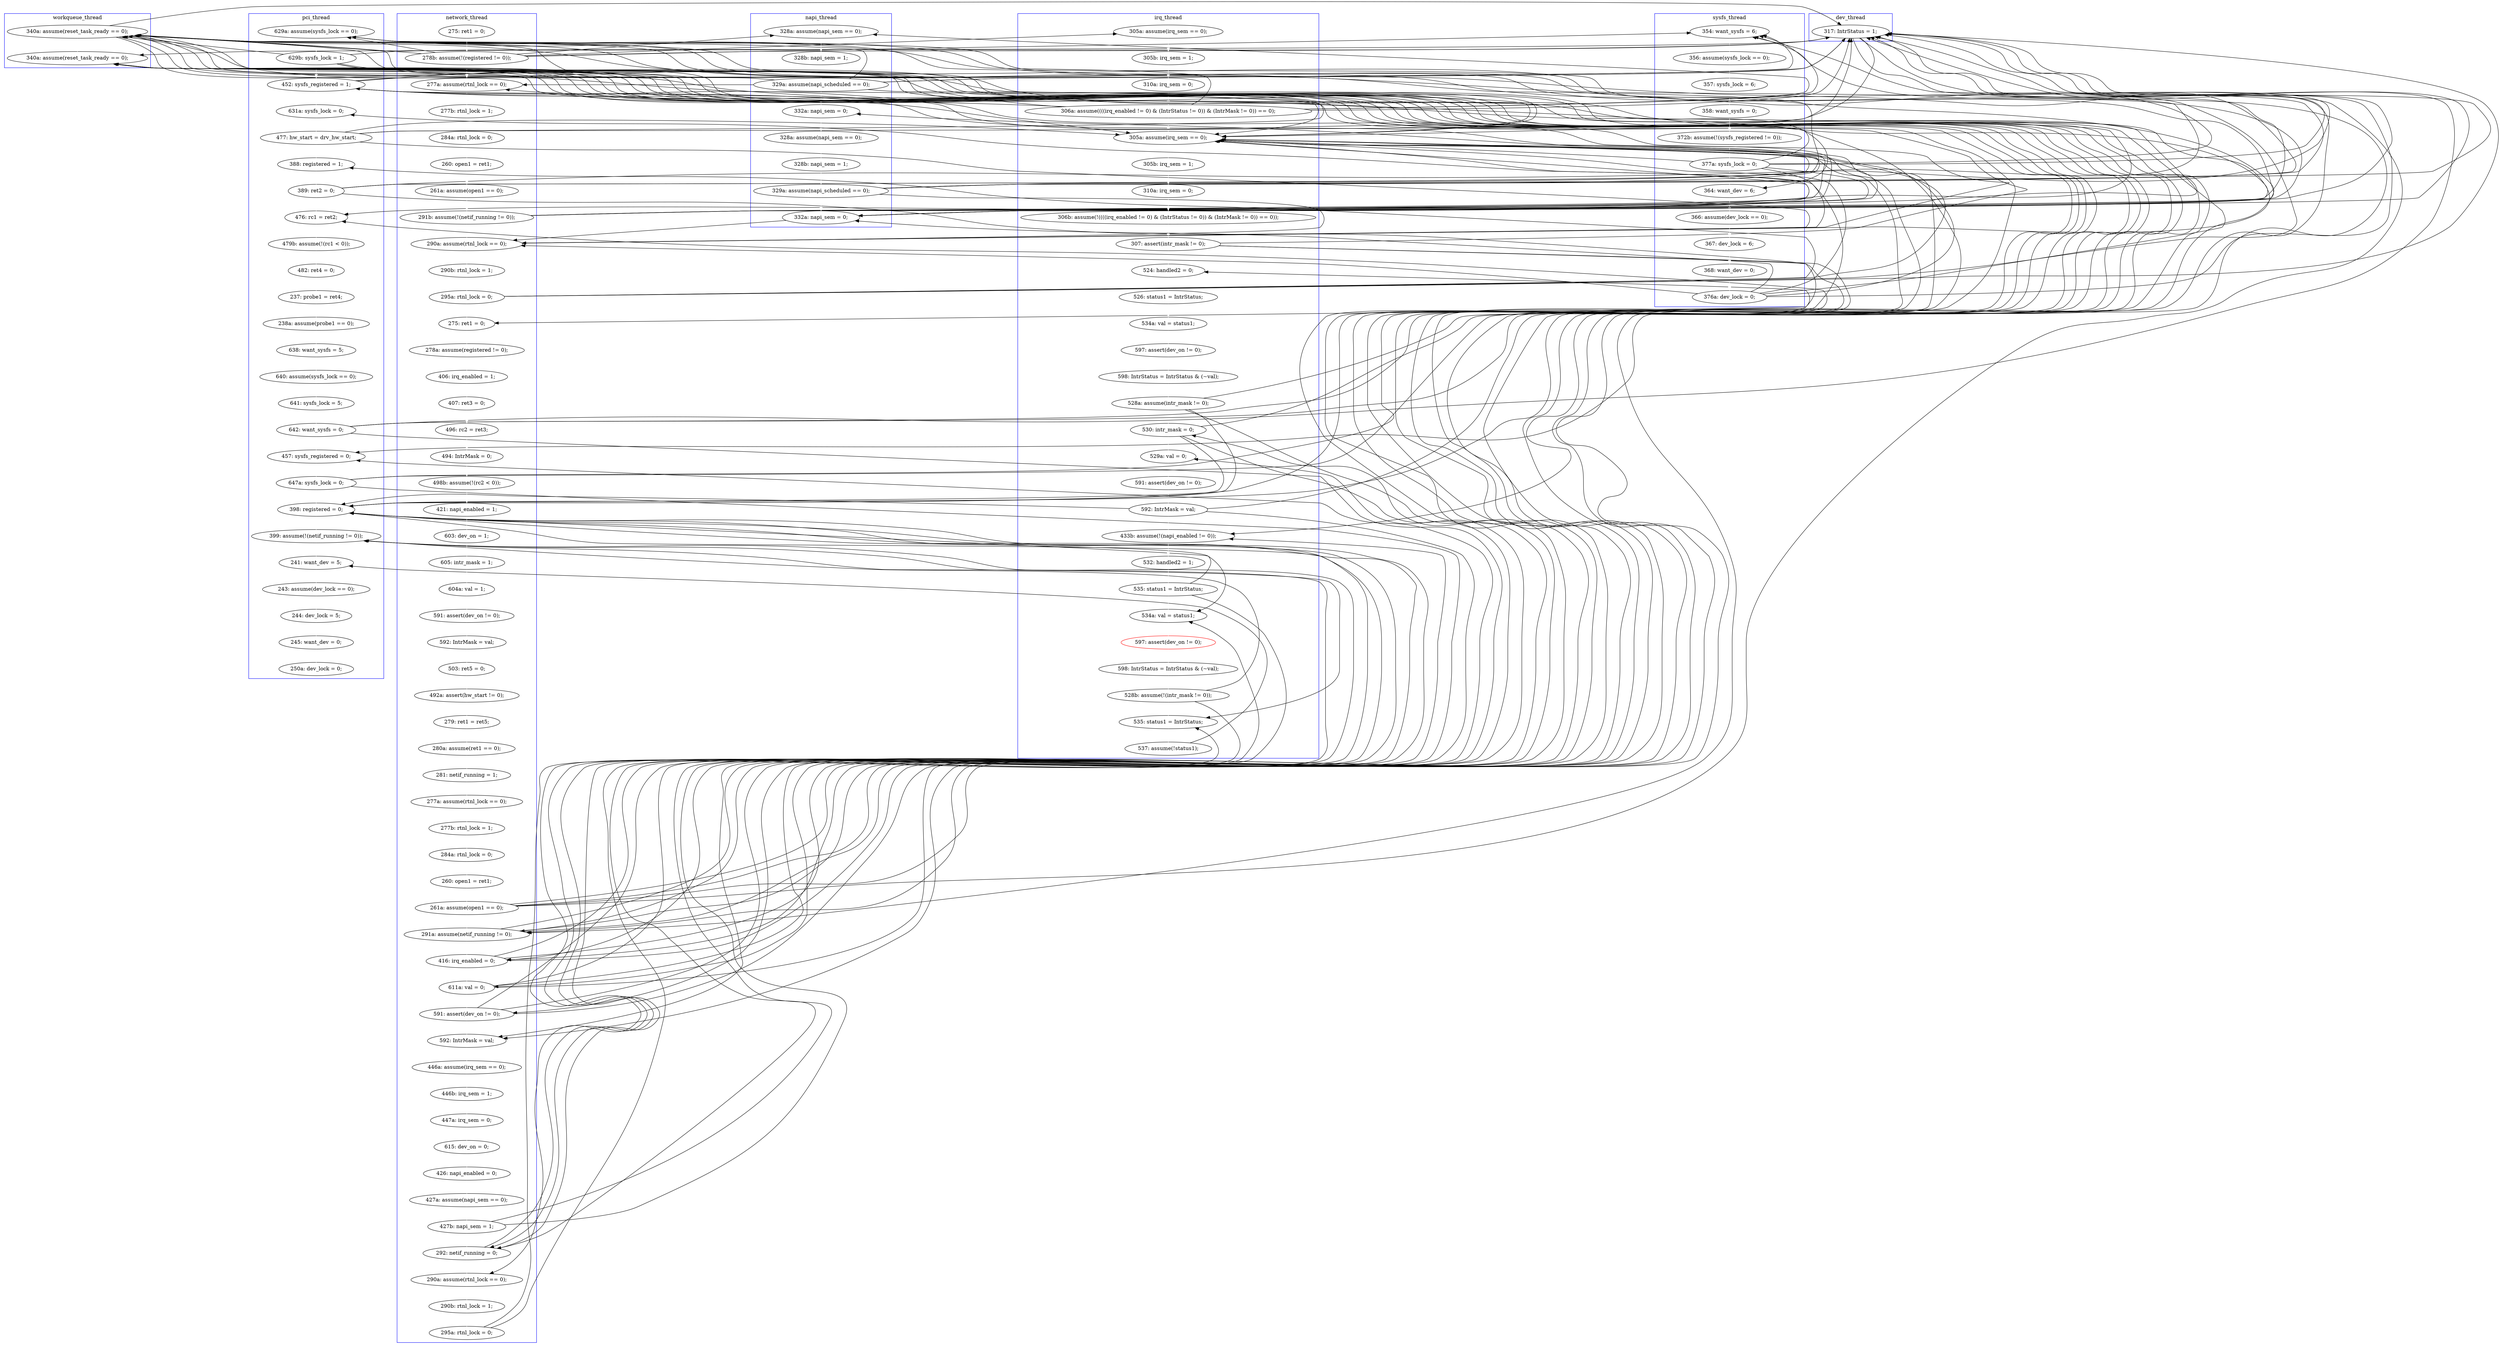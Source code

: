 digraph Counterexample {
	169 -> 201 [color = black, style = solid, constraint = false]
	43 -> 45 [color = white, style = solid]
	221 -> 276 [color = black, style = solid, constraint = false]
	169 -> 194 [color = black, style = solid, constraint = false]
	94 -> 108 [color = black, style = solid, constraint = false]
	65 -> 216 [color = black, style = solid, constraint = false]
	154 -> 155 [color = white, style = solid]
	36 -> 40 [color = white, style = solid]
	244 -> 246 [color = white, style = solid]
	89 -> 90 [color = black, style = solid, constraint = false]
	201 -> 225 [color = white, style = solid]
	80 -> 81 [color = white, style = solid]
	40 -> 88 [color = black, style = solid, constraint = false]
	177 -> 180 [color = white, style = solid]
	284 -> 294 [color = white, style = solid]
	47 -> 48 [color = white, style = solid]
	234 -> 237 [color = white, style = solid]
	81 -> 82 [color = white, style = solid]
	241 -> 276 [color = black, style = solid, constraint = false]
	107 -> 117 [color = white, style = solid]
	40 -> 194 [color = black, style = solid, constraint = false]
	87 -> 90 [color = white, style = solid]
	29 -> 194 [color = black, style = solid, constraint = false]
	118 -> 169 [color = black, style = solid, constraint = false]
	45 -> 66 [color = white, style = solid]
	209 -> 276 [color = white, style = solid]
	241 -> 243 [color = black, style = solid, constraint = false]
	286 -> 287 [color = white, style = solid]
	296 -> 303 [color = black, style = solid, constraint = false]
	85 -> 87 [color = white, style = solid]
	40 -> 46 [color = black, style = solid, constraint = false]
	122 -> 124 [color = white, style = solid]
	167 -> 216 [color = black, style = solid, constraint = false]
	117 -> 118 [color = white, style = solid]
	201 -> 216 [color = black, style = solid, constraint = false]
	274 -> 277 [color = black, style = solid, constraint = false]
	45 -> 88 [color = black, style = solid, constraint = false]
	65 -> 108 [color = white, style = solid]
	306 -> 307 [color = white, style = solid]
	188 -> 216 [color = black, style = solid, constraint = false]
	243 -> 252 [color = white, style = solid]
	291 -> 294 [color = black, style = solid, constraint = false]
	246 -> 247 [color = white, style = solid]
	240 -> 250 [color = black, style = solid, constraint = false]
	40 -> 169 [color = black, style = solid, constraint = false]
	45 -> 194 [color = black, style = solid, constraint = false]
	108 -> 109 [color = white, style = solid]
	45 -> 80 [color = black, style = solid, constraint = false]
	118 -> 216 [color = black, style = solid, constraint = false]
	107 -> 108 [color = black, style = solid, constraint = false]
	66 -> 68 [color = white, style = solid]
	107 -> 216 [color = black, style = solid, constraint = false]
	147 -> 148 [color = white, style = solid]
	277 -> 286 [color = white, style = solid]
	45 -> 46 [color = black, style = solid, constraint = false]
	237 -> 240 [color = black, style = solid, constraint = false]
	65 -> 88 [color = black, style = solid, constraint = false]
	266 -> 277 [color = white, style = solid]
	243 -> 276 [color = black, style = solid, constraint = false]
	103 -> 216 [color = black, style = solid, constraint = false]
	29 -> 169 [color = black, style = solid, constraint = false]
	148 -> 150 [color = white, style = solid]
	257 -> 258 [color = white, style = solid]
	175 -> 176 [color = white, style = solid]
	194 -> 250 [color = black, style = solid, constraint = false]
	252 -> 256 [color = white, style = solid]
	134 -> 135 [color = white, style = solid]
	201 -> 207 [color = black, style = solid, constraint = false]
	65 -> 194 [color = black, style = solid, constraint = false]
	29 -> 34 [color = black, style = solid, constraint = false]
	209 -> 225 [color = black, style = solid, constraint = false]
	71 -> 103 [color = white, style = solid]
	103 -> 105 [color = black, style = solid, constraint = false]
	188 -> 207 [color = white, style = solid]
	87 -> 108 [color = black, style = solid, constraint = false]
	162 -> 163 [color = white, style = solid]
	264 -> 265 [color = white, style = solid]
	93 -> 94 [color = white, style = solid]
	289 -> 294 [color = black, style = solid, constraint = false]
	83 -> 85 [color = white, style = solid]
	65 -> 80 [color = black, style = solid, constraint = false]
	237 -> 276 [color = black, style = solid, constraint = false]
	307 -> 308 [color = white, style = solid]
	250 -> 276 [color = black, style = solid, constraint = false]
	40 -> 80 [color = black, style = solid, constraint = false]
	277 -> 278 [color = black, style = solid, constraint = false]
	176 -> 177 [color = white, style = solid]
	240 -> 276 [color = black, style = solid, constraint = false]
	209 -> 250 [color = black, style = solid, constraint = false]
	209 -> 216 [color = black, style = solid, constraint = false]
	40 -> 216 [color = white, style = solid]
	82 -> 83 [color = white, style = solid]
	284 -> 286 [color = black, style = solid, constraint = false]
	45 -> 216 [color = black, style = solid, constraint = false]
	185 -> 186 [color = white, style = solid]
	277 -> 291 [color = black, style = solid, constraint = false]
	243 -> 250 [color = black, style = solid, constraint = false]
	40 -> 42 [color = black, style = solid, constraint = false]
	187 -> 188 [color = white, style = solid]
	260 -> 264 [color = white, style = solid]
	103 -> 169 [color = black, style = solid, constraint = false]
	29 -> 46 [color = white, style = solid]
	274 -> 278 [color = white, style = solid]
	29 -> 80 [color = black, style = solid, constraint = false]
	276 -> 277 [color = black, style = solid, constraint = false]
	167 -> 169 [color = black, style = solid, constraint = false]
	243 -> 244 [color = black, style = solid, constraint = false]
	305 -> 306 [color = white, style = solid]
	221 -> 227 [color = white, style = solid]
	180 -> 185 [color = white, style = solid]
	92 -> 93 [color = white, style = solid]
	291 -> 303 [color = white, style = solid]
	49 -> 52 [color = white, style = solid]
	221 -> 250 [color = black, style = solid, constraint = false]
	112 -> 216 [color = black, style = solid, constraint = false]
	276 -> 291 [color = white, style = solid]
	112 -> 117 [color = black, style = solid, constraint = false]
	201 -> 250 [color = black, style = solid, constraint = false]
	169 -> 172 [color = black, style = solid, constraint = false]
	71 -> 108 [color = black, style = solid, constraint = false]
	274 -> 276 [color = black, style = solid, constraint = false]
	94 -> 103 [color = black, style = solid, constraint = false]
	240 -> 241 [color = black, style = solid, constraint = false]
	94 -> 194 [color = black, style = solid, constraint = false]
	265 -> 266 [color = white, style = solid]
	169 -> 250 [color = white, style = solid]
	133 -> 134 [color = white, style = solid]
	35 -> 36 [color = white, style = solid]
	68 -> 69 [color = white, style = solid]
	216 -> 217 [color = white, style = solid]
	188 -> 250 [color = black, style = solid, constraint = false]
	233 -> 234 [color = white, style = solid]
	146 -> 147 [color = white, style = solid]
	250 -> 252 [color = black, style = solid, constraint = false]
	87 -> 103 [color = black, style = solid, constraint = false]
	26 -> 29 [color = white, style = solid]
	89 -> 169 [color = black, style = solid, constraint = false]
	220 -> 221 [color = white, style = solid]
	102 -> 103 [color = black, style = solid, constraint = false]
	225 -> 276 [color = black, style = solid, constraint = false]
	278 -> 280 [color = white, style = solid]
	139 -> 142 [color = white, style = solid]
	137 -> 139 [color = white, style = solid]
	87 -> 194 [color = black, style = solid, constraint = false]
	241 -> 244 [color = white, style = solid]
	71 -> 169 [color = black, style = solid, constraint = false]
	105 -> 107 [color = white, style = solid]
	258 -> 260 [color = white, style = solid]
	45 -> 169 [color = black, style = solid, constraint = false]
	231 -> 233 [color = white, style = solid]
	217 -> 218 [color = white, style = solid]
	161 -> 162 [color = white, style = solid]
	87 -> 88 [color = black, style = solid, constraint = false]
	247 -> 276 [color = black, style = solid, constraint = false]
	89 -> 102 [color = white, style = solid]
	151 -> 154 [color = white, style = solid]
	118 -> 172 [color = white, style = solid]
	167 -> 172 [color = black, style = solid, constraint = false]
	287 -> 289 [color = white, style = solid]
	225 -> 240 [color = white, style = solid]
	112 -> 194 [color = black, style = solid, constraint = false]
	102 -> 169 [color = black, style = solid, constraint = false]
	256 -> 257 [color = white, style = solid]
	34 -> 35 [color = white, style = solid]
	186 -> 187 [color = white, style = solid]
	107 -> 194 [color = black, style = solid, constraint = false]
	71 -> 194 [color = black, style = solid, constraint = false]
	240 -> 243 [color = white, style = solid]
	46 -> 47 [color = white, style = solid]
	107 -> 169 [color = black, style = solid, constraint = false]
	150 -> 151 [color = white, style = solid]
	71 -> 80 [color = black, style = solid, constraint = false]
	102 -> 105 [color = white, style = solid]
	237 -> 241 [color = white, style = solid]
	218 -> 220 [color = white, style = solid]
	303 -> 305 [color = white, style = solid]
	250 -> 270 [color = black, style = solid, constraint = false]
	194 -> 207 [color = black, style = solid, constraint = false]
	247 -> 270 [color = white, style = solid]
	164 -> 167 [color = white, style = solid]
	89 -> 216 [color = black, style = solid, constraint = false]
	112 -> 122 [color = white, style = solid]
	48 -> 49 [color = white, style = solid]
	167 -> 194 [color = black, style = solid, constraint = false]
	71 -> 88 [color = black, style = solid, constraint = false]
	90 -> 91 [color = white, style = solid]
	221 -> 225 [color = black, style = solid, constraint = false]
	156 -> 159 [color = white, style = solid]
	29 -> 42 [color = black, style = solid, constraint = false]
	163 -> 164 [color = white, style = solid]
	65 -> 169 [color = black, style = solid, constraint = false]
	52 -> 65 [color = white, style = solid]
	247 -> 250 [color = black, style = solid, constraint = false]
	94 -> 169 [color = black, style = solid, constraint = false]
	118 -> 122 [color = black, style = solid, constraint = false]
	273 -> 274 [color = white, style = solid]
	89 -> 194 [color = black, style = solid, constraint = false]
	188 -> 194 [color = black, style = solid, constraint = false]
	237 -> 250 [color = black, style = solid, constraint = false]
	42 -> 43 [color = white, style = solid]
	118 -> 194 [color = black, style = solid, constraint = false]
	87 -> 216 [color = black, style = solid, constraint = false]
	160 -> 161 [color = white, style = solid]
	159 -> 160 [color = white, style = solid]
	194 -> 201 [color = black, style = solid, constraint = false]
	266 -> 270 [color = black, style = solid, constraint = false]
	280 -> 281 [color = white, style = solid]
	91 -> 92 [color = white, style = solid]
	103 -> 108 [color = black, style = solid, constraint = false]
	124 -> 133 [color = white, style = solid]
	109 -> 112 [color = white, style = solid]
	229 -> 231 [color = white, style = solid]
	102 -> 194 [color = black, style = solid, constraint = false]
	169 -> 216 [color = black, style = solid, constraint = false]
	102 -> 108 [color = black, style = solid, constraint = false]
	142 -> 146 [color = white, style = solid]
	69 -> 71 [color = white, style = solid]
	227 -> 229 [color = white, style = solid]
	188 -> 201 [color = black, style = solid, constraint = false]
	276 -> 278 [color = black, style = solid, constraint = false]
	87 -> 169 [color = black, style = solid, constraint = false]
	294 -> 296 [color = white, style = solid]
	89 -> 108 [color = black, style = solid, constraint = false]
	94 -> 216 [color = black, style = solid, constraint = false]
	289 -> 291 [color = black, style = solid, constraint = false]
	167 -> 201 [color = white, style = solid]
	29 -> 88 [color = black, style = solid, constraint = false]
	266 -> 276 [color = black, style = solid, constraint = false]
	225 -> 227 [color = black, style = solid, constraint = false]
	225 -> 250 [color = black, style = solid, constraint = false]
	172 -> 175 [color = white, style = solid]
	207 -> 209 [color = white, style = solid]
	112 -> 169 [color = black, style = solid, constraint = false]
	281 -> 284 [color = white, style = solid]
	94 -> 102 [color = black, style = solid, constraint = false]
	71 -> 216 [color = black, style = solid, constraint = false]
	103 -> 194 [color = black, style = solid, constraint = false]
	135 -> 137 [color = white, style = solid]
	194 -> 216 [color = black, style = solid, constraint = false]
	88 -> 89 [color = white, style = solid]
	247 -> 252 [color = black, style = solid, constraint = false]
	89 -> 103 [color = black, style = solid, constraint = false]
	65 -> 66 [color = black, style = solid, constraint = false]
	270 -> 273 [color = white, style = solid]
	102 -> 216 [color = black, style = solid, constraint = false]
	284 -> 291 [color = black, style = solid, constraint = false]
	155 -> 156 [color = white, style = solid]
	241 -> 250 [color = black, style = solid, constraint = false]
	subgraph cluster7 {
		label = dev_thread
		color = blue
		194  [label = "317: IntrStatus = 1;"]
	}
	subgraph cluster1 {
		label = pci_thread
		color = blue
		186  [label = "640: assume(sysfs_lock == 0);"]
		188  [label = "642: want_sysfs = 0;"]
		105  [label = "631a: sysfs_lock = 0;"]
		185  [label = "638: want_sysfs = 5;"]
		187  [label = "641: sysfs_lock = 5;"]
		291  [label = "399: assume(!(netif_running != 0));"]
		306  [label = "244: dev_lock = 5;"]
		172  [label = "476: rc1 = ret2;"]
		276  [label = "398: registered = 0;"]
		305  [label = "243: assume(dev_lock == 0);"]
		175  [label = "479b: assume(!(rc1 < 0));"]
		117  [label = "388: registered = 1;"]
		303  [label = "241: want_dev = 5;"]
		209  [label = "647a: sysfs_lock = 0;"]
		102  [label = "452: sysfs_registered = 1;"]
		118  [label = "389: ret2 = 0;"]
		308  [label = "250a: dev_lock = 0;"]
		89  [label = "629b: sysfs_lock = 1;"]
		107  [label = "477: hw_start = drv_hw_start;"]
		177  [label = "237: probe1 = ret4;"]
		207  [label = "457: sysfs_registered = 0;"]
		176  [label = "482: ret4 = 0;"]
		88  [label = "629a: assume(sysfs_lock == 0);"]
		307  [label = "245: want_dev = 0;"]
		180  [label = "238a: assume(probe1 == 0);"]
	}
	subgraph cluster3 {
		label = irq_thread
		color = blue
		246  [label = "591: assert(dev_on != 0);"]
		247  [label = "592: IntrMask = val;"]
		220  [label = "306b: assume(!((((irq_enabled != 0) & (IntrStatus != 0)) & (IntrMask != 0)) == 0));"]
		216  [label = "305a: assume(irq_sem == 0);"]
		270  [label = "433b: assume(!(napi_enabled != 0));"]
		227  [label = "524: handled2 = 0;"]
		278  [label = "534a: val = status1;"]
		241  [label = "530: intr_mask = 0;"]
		221  [label = "307: assert(intr_mask != 0);"]
		244  [label = "529a: val = 0;"]
		284  [label = "528b: assume(!(intr_mask != 0));"]
		231  [label = "534a: val = status1;"]
		229  [label = "526: status1 = IntrStatus;"]
		40  [label = "306a: assume((((irq_enabled != 0) & (IntrStatus != 0)) & (IntrMask != 0)) == 0);"]
		280  [label = "597: assert(dev_on != 0);", color = red]
		34  [label = "305a: assume(irq_sem == 0);"]
		281  [label = "598: IntrStatus = IntrStatus & (~val);"]
		233  [label = "597: assert(dev_on != 0);"]
		218  [label = "310a: irq_sem = 0;"]
		217  [label = "305b: irq_sem = 1;"]
		294  [label = "535: status1 = IntrStatus;"]
		296  [label = "537: assume(!status1);"]
		234  [label = "598: IntrStatus = IntrStatus & (~val);"]
		237  [label = "528a: assume(intr_mask != 0);"]
		35  [label = "305b: irq_sem = 1;"]
		36  [label = "310a: irq_sem = 0;"]
		273  [label = "532: handled2 = 1;"]
		274  [label = "535: status1 = IntrStatus;"]
	}
	subgraph cluster5 {
		label = workqueue_thread
		color = blue
		169  [label = "340a: assume(reset_task_ready == 0);"]
		250  [label = "340a: assume(reset_task_ready == 0);"]
	}
	subgraph cluster4 {
		label = napi_thread
		color = blue
		43  [label = "328b: napi_sem = 1;"]
		69  [label = "328b: napi_sem = 1;"]
		42  [label = "328a: assume(napi_sem == 0);"]
		71  [label = "329a: assume(napi_scheduled == 0);"]
		103  [label = "332a: napi_sem = 0;"]
		68  [label = "328a: assume(napi_sem == 0);"]
		66  [label = "332a: napi_sem = 0;"]
		45  [label = "329a: assume(napi_scheduled == 0);"]
	}
	subgraph cluster2 {
		label = network_thread
		color = blue
		162  [label = "277b: rtnl_lock = 1;"]
		154  [label = "503: ret5 = 0;"]
		163  [label = "284a: rtnl_lock = 0;"]
		124  [label = "278a: assume(registered != 0);"]
		112  [label = "295a: rtnl_lock = 0;"]
		155  [label = "492a: assert(hw_start != 0);"]
		150  [label = "591: assert(dev_on != 0);"]
		142  [label = "421: napi_enabled = 1;"]
		46  [label = "277a: assume(rtnl_lock == 0);"]
		258  [label = "447a: irq_sem = 0;"]
		240  [label = "611a: val = 0;"]
		151  [label = "592: IntrMask = val;"]
		225  [label = "416: irq_enabled = 0;"]
		167  [label = "261a: assume(open1 == 0);"]
		108  [label = "290a: assume(rtnl_lock == 0);"]
		256  [label = "446a: assume(irq_sem == 0);"]
		47  [label = "277b: rtnl_lock = 1;"]
		147  [label = "605: intr_mask = 1;"]
		137  [label = "494: IntrMask = 0;"]
		287  [label = "290b: rtnl_lock = 1;"]
		48  [label = "284a: rtnl_lock = 0;"]
		164  [label = "260: open1 = ret1;"]
		161  [label = "277a: assume(rtnl_lock == 0);"]
		109  [label = "290b: rtnl_lock = 1;"]
		264  [label = "426: napi_enabled = 0;"]
		159  [label = "280a: assume(ret1 == 0);"]
		160  [label = "281: netif_running = 1;"]
		257  [label = "446b: irq_sem = 1;"]
		134  [label = "407: ret3 = 0;"]
		133  [label = "406: irq_enabled = 1;"]
		135  [label = "496: rc2 = ret3;"]
		29  [label = "278b: assume(!(registered != 0));"]
		26  [label = "275: ret1 = 0;"]
		243  [label = "591: assert(dev_on != 0);"]
		156  [label = "279: ret1 = ret5;"]
		201  [label = "291a: assume(netif_running != 0);"]
		286  [label = "290a: assume(rtnl_lock == 0);"]
		277  [label = "292: netif_running = 0;"]
		49  [label = "260: open1 = ret1;"]
		252  [label = "592: IntrMask = val;"]
		139  [label = "498b: assume(!(rc2 < 0));"]
		148  [label = "604a: val = 1;"]
		122  [label = "275: ret1 = 0;"]
		146  [label = "603: dev_on = 1;"]
		265  [label = "427a: assume(napi_sem == 0);"]
		260  [label = "615: dev_on = 0;"]
		65  [label = "291b: assume(!(netif_running != 0));"]
		289  [label = "295a: rtnl_lock = 0;"]
		52  [label = "261a: assume(open1 == 0);"]
		266  [label = "427b: napi_sem = 1;"]
	}
	subgraph cluster6 {
		label = sysfs_thread
		color = blue
		92  [label = "367: dev_lock = 6;"]
		94  [label = "376a: dev_lock = 0;"]
		82  [label = "357: sysfs_lock = 6;"]
		91  [label = "366: assume(dev_lock == 0);"]
		80  [label = "354: want_sysfs = 6;"]
		87  [label = "377a: sysfs_lock = 0;"]
		81  [label = "356: assume(sysfs_lock == 0);"]
		90  [label = "364: want_dev = 6;"]
		83  [label = "358: want_sysfs = 0;"]
		85  [label = "372b: assume(!(sysfs_registered != 0));"]
		93  [label = "368: want_dev = 0;"]
	}
}
